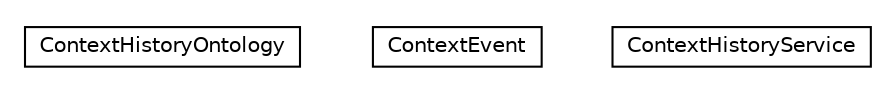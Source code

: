 #!/usr/local/bin/dot
#
# Class diagram 
# Generated by UMLGraph version R5_6-24-gf6e263 (http://www.umlgraph.org/)
#

digraph G {
	edge [fontname="Helvetica",fontsize=10,labelfontname="Helvetica",labelfontsize=10];
	node [fontname="Helvetica",fontsize=10,shape=plaintext];
	nodesep=0.25;
	ranksep=0.5;
	// org.universAAL.ontology.che.ContextHistoryOntology
	c14101 [label=<<table title="org.universAAL.ontology.che.ContextHistoryOntology" border="0" cellborder="1" cellspacing="0" cellpadding="2" port="p" href="./ContextHistoryOntology.html">
		<tr><td><table border="0" cellspacing="0" cellpadding="1">
<tr><td align="center" balign="center"> ContextHistoryOntology </td></tr>
		</table></td></tr>
		</table>>, URL="./ContextHistoryOntology.html", fontname="Helvetica", fontcolor="black", fontsize=10.0];
	// org.universAAL.ontology.che.ContextEvent
	c14102 [label=<<table title="org.universAAL.ontology.che.ContextEvent" border="0" cellborder="1" cellspacing="0" cellpadding="2" port="p" href="./ContextEvent.html">
		<tr><td><table border="0" cellspacing="0" cellpadding="1">
<tr><td align="center" balign="center"> ContextEvent </td></tr>
		</table></td></tr>
		</table>>, URL="./ContextEvent.html", fontname="Helvetica", fontcolor="black", fontsize=10.0];
	// org.universAAL.ontology.che.ContextHistoryService
	c14103 [label=<<table title="org.universAAL.ontology.che.ContextHistoryService" border="0" cellborder="1" cellspacing="0" cellpadding="2" port="p" href="./ContextHistoryService.html">
		<tr><td><table border="0" cellspacing="0" cellpadding="1">
<tr><td align="center" balign="center"> ContextHistoryService </td></tr>
		</table></td></tr>
		</table>>, URL="./ContextHistoryService.html", fontname="Helvetica", fontcolor="black", fontsize=10.0];
}

